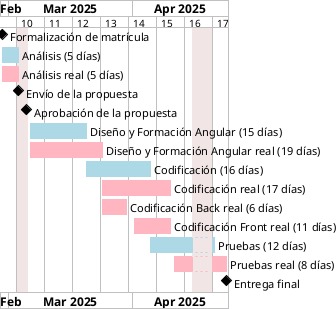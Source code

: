 @startgantt

printscale weekly

Project starts 2025-02-27

[Formalización de matrícula] happens 2025-02-27

' ANALISIS 5 dias
[Análisis (5 días)] starts 2025-02-27 and ends 2025-03-03 and is colored in #ADD8E6
[Análisis real (5 días)] starts 2025-02-27 and ends 2025-03-03 and is colored in #FFB6C1

[Envío de la propuesta] happens 2025-03-03

2025-03-03 to 2025-03-05 is closed

[Aprobación de la propuesta] happens 2025-03-05

' DISEÑO 15 dias vs 19 dias
[Diseño y Formación Angular (15 días)] starts 2025-03-05 and ends 2025-03-20 and is colored in #ADD8E6
[Diseño y Formación Angular real (19 días)] starts 2025-03-05 and ends 2025-03-24 and is colored in #FFB6C1

[Codificación (16 días)] starts 2025-03-20 and ends 2025-04-05 and is colored in #ADD8E6
[Codificación real (17 días)] starts 2025-03-24 and ends 2025-04-10 and is colored in #FFB6C1


' CODIFICACION  16 dias vs 17 dias
'[Codificación Back (8 días)] starts 2025-03-20 and ends 2025-03-28 and is colored in #ADD8E6
'[Codificación Front (8 días)] starts 2025-03-28 and ends 2025-04-05 and is colored in #ADD8E6

[Codificación Back real (6 días)] starts 2025-03-24 and ends 2025-03-30 and is colored in #FFB6C1
[Codificación Front real (11 días)] starts 2025-04-01 and ends 2025-04-10 and is colored in #FFB6C1

' PRUEBAS  12 dias vs 8 dias
[Pruebas (12 días)] starts 2025-04-05 and ends 2025-04-21 and is colored in #ADD8E6
[Pruebas real (8 días)] starts 2025-04-11 and ends 2025-04-24 and is colored in #FFB6C1

2025-04-16 to 2025-04-20 is closed

[Entrega final] happens 2025-04-24

@endgantt